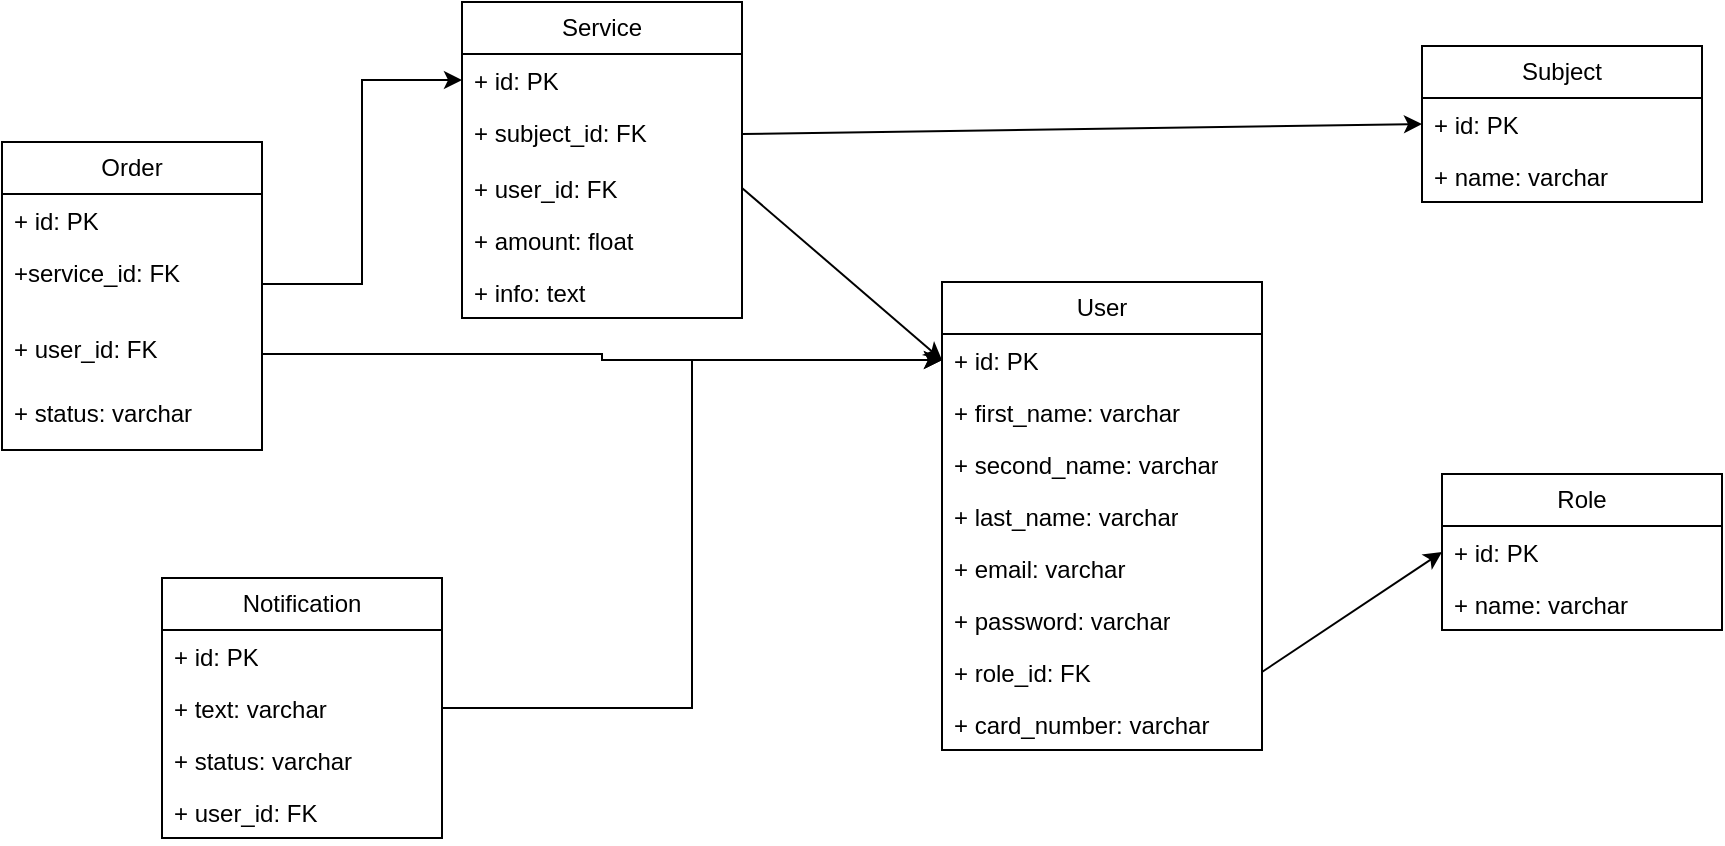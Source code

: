 <mxfile version="23.1.6" type="github">
  <diagram name="Page-1" id="9f46799a-70d6-7492-0946-bef42562c5a5">
    <mxGraphModel dx="1050" dy="653" grid="1" gridSize="10" guides="1" tooltips="1" connect="1" arrows="1" fold="1" page="1" pageScale="1" pageWidth="1100" pageHeight="850" background="none" math="0" shadow="0">
      <root>
        <mxCell id="0" />
        <mxCell id="1" parent="0" />
        <mxCell id="J2zL-8hoRd-w9b5DGGYP-1" value="Order" style="swimlane;fontStyle=0;childLayout=stackLayout;horizontal=1;startSize=26;fillColor=none;horizontalStack=0;resizeParent=1;resizeParentMax=0;resizeLast=0;collapsible=1;marginBottom=0;whiteSpace=wrap;html=1;" parent="1" vertex="1">
          <mxGeometry x="40" y="260" width="130" height="154" as="geometry" />
        </mxCell>
        <mxCell id="J2zL-8hoRd-w9b5DGGYP-2" value="+ id: PK" style="text;strokeColor=none;fillColor=none;align=left;verticalAlign=top;spacingLeft=4;spacingRight=4;overflow=hidden;rotatable=0;points=[[0,0.5],[1,0.5]];portConstraint=eastwest;whiteSpace=wrap;html=1;" parent="J2zL-8hoRd-w9b5DGGYP-1" vertex="1">
          <mxGeometry y="26" width="130" height="26" as="geometry" />
        </mxCell>
        <mxCell id="J2zL-8hoRd-w9b5DGGYP-3" value="+service_id: FK" style="text;strokeColor=none;fillColor=none;align=left;verticalAlign=top;spacingLeft=4;spacingRight=4;overflow=hidden;rotatable=0;points=[[0,0.5],[1,0.5]];portConstraint=eastwest;whiteSpace=wrap;html=1;" parent="J2zL-8hoRd-w9b5DGGYP-1" vertex="1">
          <mxGeometry y="52" width="130" height="38" as="geometry" />
        </mxCell>
        <mxCell id="J2zL-8hoRd-w9b5DGGYP-4" value="+ user_id: FK" style="text;strokeColor=none;fillColor=none;align=left;verticalAlign=top;spacingLeft=4;spacingRight=4;overflow=hidden;rotatable=0;points=[[0,0.5],[1,0.5]];portConstraint=eastwest;whiteSpace=wrap;html=1;" parent="J2zL-8hoRd-w9b5DGGYP-1" vertex="1">
          <mxGeometry y="90" width="130" height="32" as="geometry" />
        </mxCell>
        <mxCell id="J2zL-8hoRd-w9b5DGGYP-5" value="+ status: varchar" style="text;strokeColor=none;fillColor=none;align=left;verticalAlign=top;spacingLeft=4;spacingRight=4;overflow=hidden;rotatable=0;points=[[0,0.5],[1,0.5]];portConstraint=eastwest;whiteSpace=wrap;html=1;" parent="J2zL-8hoRd-w9b5DGGYP-1" vertex="1">
          <mxGeometry y="122" width="130" height="32" as="geometry" />
        </mxCell>
        <mxCell id="J2zL-8hoRd-w9b5DGGYP-6" value="Service" style="swimlane;fontStyle=0;childLayout=stackLayout;horizontal=1;startSize=26;fillColor=none;horizontalStack=0;resizeParent=1;resizeParentMax=0;resizeLast=0;collapsible=1;marginBottom=0;whiteSpace=wrap;html=1;" parent="1" vertex="1">
          <mxGeometry x="270" y="190" width="140" height="158" as="geometry" />
        </mxCell>
        <mxCell id="J2zL-8hoRd-w9b5DGGYP-7" value="+ id: PK" style="text;strokeColor=none;fillColor=none;align=left;verticalAlign=top;spacingLeft=4;spacingRight=4;overflow=hidden;rotatable=0;points=[[0,0.5],[1,0.5]];portConstraint=eastwest;whiteSpace=wrap;html=1;" parent="J2zL-8hoRd-w9b5DGGYP-6" vertex="1">
          <mxGeometry y="26" width="140" height="26" as="geometry" />
        </mxCell>
        <mxCell id="J2zL-8hoRd-w9b5DGGYP-8" value="+ subject_id: FK&lt;span style=&quot;white-space: pre;&quot;&gt;&#x9;&lt;/span&gt;" style="text;strokeColor=none;fillColor=none;align=left;verticalAlign=top;spacingLeft=4;spacingRight=4;overflow=hidden;rotatable=0;points=[[0,0.5],[1,0.5]];portConstraint=eastwest;whiteSpace=wrap;html=1;" parent="J2zL-8hoRd-w9b5DGGYP-6" vertex="1">
          <mxGeometry y="52" width="140" height="28" as="geometry" />
        </mxCell>
        <mxCell id="J2zL-8hoRd-w9b5DGGYP-9" value="+ user_id: FK" style="text;strokeColor=none;fillColor=none;align=left;verticalAlign=top;spacingLeft=4;spacingRight=4;overflow=hidden;rotatable=0;points=[[0,0.5],[1,0.5]];portConstraint=eastwest;whiteSpace=wrap;html=1;" parent="J2zL-8hoRd-w9b5DGGYP-6" vertex="1">
          <mxGeometry y="80" width="140" height="26" as="geometry" />
        </mxCell>
        <mxCell id="J2zL-8hoRd-w9b5DGGYP-11" value="+ amount: float" style="text;strokeColor=none;fillColor=none;align=left;verticalAlign=top;spacingLeft=4;spacingRight=4;overflow=hidden;rotatable=0;points=[[0,0.5],[1,0.5]];portConstraint=eastwest;whiteSpace=wrap;html=1;" parent="J2zL-8hoRd-w9b5DGGYP-6" vertex="1">
          <mxGeometry y="106" width="140" height="26" as="geometry" />
        </mxCell>
        <mxCell id="J2zL-8hoRd-w9b5DGGYP-12" value="+ info: text" style="text;strokeColor=none;fillColor=none;align=left;verticalAlign=top;spacingLeft=4;spacingRight=4;overflow=hidden;rotatable=0;points=[[0,0.5],[1,0.5]];portConstraint=eastwest;whiteSpace=wrap;html=1;" parent="J2zL-8hoRd-w9b5DGGYP-6" vertex="1">
          <mxGeometry y="132" width="140" height="26" as="geometry" />
        </mxCell>
        <mxCell id="J2zL-8hoRd-w9b5DGGYP-13" value="User" style="swimlane;fontStyle=0;childLayout=stackLayout;horizontal=1;startSize=26;fillColor=none;horizontalStack=0;resizeParent=1;resizeParentMax=0;resizeLast=0;collapsible=1;marginBottom=0;whiteSpace=wrap;html=1;" parent="1" vertex="1">
          <mxGeometry x="510" y="330" width="160" height="234" as="geometry" />
        </mxCell>
        <mxCell id="J2zL-8hoRd-w9b5DGGYP-14" value="+ id: PK" style="text;strokeColor=none;fillColor=none;align=left;verticalAlign=top;spacingLeft=4;spacingRight=4;overflow=hidden;rotatable=0;points=[[0,0.5],[1,0.5]];portConstraint=eastwest;whiteSpace=wrap;html=1;" parent="J2zL-8hoRd-w9b5DGGYP-13" vertex="1">
          <mxGeometry y="26" width="160" height="26" as="geometry" />
        </mxCell>
        <mxCell id="J2zL-8hoRd-w9b5DGGYP-15" value="+ first_name: varchar" style="text;strokeColor=none;fillColor=none;align=left;verticalAlign=top;spacingLeft=4;spacingRight=4;overflow=hidden;rotatable=0;points=[[0,0.5],[1,0.5]];portConstraint=eastwest;whiteSpace=wrap;html=1;" parent="J2zL-8hoRd-w9b5DGGYP-13" vertex="1">
          <mxGeometry y="52" width="160" height="26" as="geometry" />
        </mxCell>
        <mxCell id="J2zL-8hoRd-w9b5DGGYP-16" value="+ second_name: varchar" style="text;strokeColor=none;fillColor=none;align=left;verticalAlign=top;spacingLeft=4;spacingRight=4;overflow=hidden;rotatable=0;points=[[0,0.5],[1,0.5]];portConstraint=eastwest;whiteSpace=wrap;html=1;" parent="J2zL-8hoRd-w9b5DGGYP-13" vertex="1">
          <mxGeometry y="78" width="160" height="26" as="geometry" />
        </mxCell>
        <mxCell id="J2zL-8hoRd-w9b5DGGYP-17" value="+ last_name: varchar" style="text;strokeColor=none;fillColor=none;align=left;verticalAlign=top;spacingLeft=4;spacingRight=4;overflow=hidden;rotatable=0;points=[[0,0.5],[1,0.5]];portConstraint=eastwest;whiteSpace=wrap;html=1;" parent="J2zL-8hoRd-w9b5DGGYP-13" vertex="1">
          <mxGeometry y="104" width="160" height="26" as="geometry" />
        </mxCell>
        <mxCell id="J2zL-8hoRd-w9b5DGGYP-18" value="+ email: varchar" style="text;strokeColor=none;fillColor=none;align=left;verticalAlign=top;spacingLeft=4;spacingRight=4;overflow=hidden;rotatable=0;points=[[0,0.5],[1,0.5]];portConstraint=eastwest;whiteSpace=wrap;html=1;" parent="J2zL-8hoRd-w9b5DGGYP-13" vertex="1">
          <mxGeometry y="130" width="160" height="26" as="geometry" />
        </mxCell>
        <mxCell id="J2zL-8hoRd-w9b5DGGYP-19" value="+ password: varchar" style="text;strokeColor=none;fillColor=none;align=left;verticalAlign=top;spacingLeft=4;spacingRight=4;overflow=hidden;rotatable=0;points=[[0,0.5],[1,0.5]];portConstraint=eastwest;whiteSpace=wrap;html=1;" parent="J2zL-8hoRd-w9b5DGGYP-13" vertex="1">
          <mxGeometry y="156" width="160" height="26" as="geometry" />
        </mxCell>
        <mxCell id="J2zL-8hoRd-w9b5DGGYP-20" value="+ role_id: FK&amp;nbsp;" style="text;strokeColor=none;fillColor=none;align=left;verticalAlign=top;spacingLeft=4;spacingRight=4;overflow=hidden;rotatable=0;points=[[0,0.5],[1,0.5]];portConstraint=eastwest;whiteSpace=wrap;html=1;" parent="J2zL-8hoRd-w9b5DGGYP-13" vertex="1">
          <mxGeometry y="182" width="160" height="26" as="geometry" />
        </mxCell>
        <mxCell id="J2zL-8hoRd-w9b5DGGYP-21" value="+ card_number: varchar" style="text;strokeColor=none;fillColor=none;align=left;verticalAlign=top;spacingLeft=4;spacingRight=4;overflow=hidden;rotatable=0;points=[[0,0.5],[1,0.5]];portConstraint=eastwest;whiteSpace=wrap;html=1;" parent="J2zL-8hoRd-w9b5DGGYP-13" vertex="1">
          <mxGeometry y="208" width="160" height="26" as="geometry" />
        </mxCell>
        <mxCell id="J2zL-8hoRd-w9b5DGGYP-22" value="Subject" style="swimlane;fontStyle=0;childLayout=stackLayout;horizontal=1;startSize=26;fillColor=none;horizontalStack=0;resizeParent=1;resizeParentMax=0;resizeLast=0;collapsible=1;marginBottom=0;whiteSpace=wrap;html=1;" parent="1" vertex="1">
          <mxGeometry x="750" y="212" width="140" height="78" as="geometry" />
        </mxCell>
        <mxCell id="J2zL-8hoRd-w9b5DGGYP-23" value="+ id: PK" style="text;strokeColor=none;fillColor=none;align=left;verticalAlign=top;spacingLeft=4;spacingRight=4;overflow=hidden;rotatable=0;points=[[0,0.5],[1,0.5]];portConstraint=eastwest;whiteSpace=wrap;html=1;" parent="J2zL-8hoRd-w9b5DGGYP-22" vertex="1">
          <mxGeometry y="26" width="140" height="26" as="geometry" />
        </mxCell>
        <mxCell id="J2zL-8hoRd-w9b5DGGYP-24" value="+ name: varchar" style="text;strokeColor=none;fillColor=none;align=left;verticalAlign=top;spacingLeft=4;spacingRight=4;overflow=hidden;rotatable=0;points=[[0,0.5],[1,0.5]];portConstraint=eastwest;whiteSpace=wrap;html=1;" parent="J2zL-8hoRd-w9b5DGGYP-22" vertex="1">
          <mxGeometry y="52" width="140" height="26" as="geometry" />
        </mxCell>
        <mxCell id="J2zL-8hoRd-w9b5DGGYP-26" value="Role" style="swimlane;fontStyle=0;childLayout=stackLayout;horizontal=1;startSize=26;fillColor=none;horizontalStack=0;resizeParent=1;resizeParentMax=0;resizeLast=0;collapsible=1;marginBottom=0;whiteSpace=wrap;html=1;" parent="1" vertex="1">
          <mxGeometry x="760" y="426" width="140" height="78" as="geometry" />
        </mxCell>
        <mxCell id="J2zL-8hoRd-w9b5DGGYP-27" value="+ id: PK" style="text;strokeColor=none;fillColor=none;align=left;verticalAlign=top;spacingLeft=4;spacingRight=4;overflow=hidden;rotatable=0;points=[[0,0.5],[1,0.5]];portConstraint=eastwest;whiteSpace=wrap;html=1;" parent="J2zL-8hoRd-w9b5DGGYP-26" vertex="1">
          <mxGeometry y="26" width="140" height="26" as="geometry" />
        </mxCell>
        <mxCell id="J2zL-8hoRd-w9b5DGGYP-28" value="+ name: varchar" style="text;strokeColor=none;fillColor=none;align=left;verticalAlign=top;spacingLeft=4;spacingRight=4;overflow=hidden;rotatable=0;points=[[0,0.5],[1,0.5]];portConstraint=eastwest;whiteSpace=wrap;html=1;" parent="J2zL-8hoRd-w9b5DGGYP-26" vertex="1">
          <mxGeometry y="52" width="140" height="26" as="geometry" />
        </mxCell>
        <mxCell id="J2zL-8hoRd-w9b5DGGYP-30" value="" style="edgeStyle=orthogonalEdgeStyle;rounded=0;orthogonalLoop=1;jettySize=auto;html=1;entryX=0;entryY=0.5;entryDx=0;entryDy=0;" parent="1" source="J2zL-8hoRd-w9b5DGGYP-3" target="J2zL-8hoRd-w9b5DGGYP-7" edge="1">
          <mxGeometry relative="1" as="geometry" />
        </mxCell>
        <mxCell id="J2zL-8hoRd-w9b5DGGYP-31" value="" style="edgeStyle=orthogonalEdgeStyle;rounded=0;orthogonalLoop=1;jettySize=auto;html=1;entryX=0;entryY=0.5;entryDx=0;entryDy=0;" parent="1" source="J2zL-8hoRd-w9b5DGGYP-4" target="J2zL-8hoRd-w9b5DGGYP-14" edge="1">
          <mxGeometry relative="1" as="geometry" />
        </mxCell>
        <mxCell id="J2zL-8hoRd-w9b5DGGYP-34" value="" style="endArrow=classic;html=1;rounded=0;exitX=1;exitY=0.5;exitDx=0;exitDy=0;entryX=0;entryY=0.5;entryDx=0;entryDy=0;" parent="1" source="J2zL-8hoRd-w9b5DGGYP-8" target="J2zL-8hoRd-w9b5DGGYP-23" edge="1">
          <mxGeometry width="50" height="50" relative="1" as="geometry">
            <mxPoint x="480" y="320" as="sourcePoint" />
            <mxPoint x="530" y="270" as="targetPoint" />
          </mxGeometry>
        </mxCell>
        <mxCell id="J2zL-8hoRd-w9b5DGGYP-37" value="" style="endArrow=classic;html=1;rounded=0;exitX=1;exitY=0.5;exitDx=0;exitDy=0;entryX=0;entryY=0.5;entryDx=0;entryDy=0;" parent="1" source="J2zL-8hoRd-w9b5DGGYP-9" target="J2zL-8hoRd-w9b5DGGYP-14" edge="1">
          <mxGeometry width="50" height="50" relative="1" as="geometry">
            <mxPoint x="480" y="320" as="sourcePoint" />
            <mxPoint x="530" y="270" as="targetPoint" />
          </mxGeometry>
        </mxCell>
        <mxCell id="J2zL-8hoRd-w9b5DGGYP-38" value="" style="endArrow=classic;html=1;rounded=0;exitX=1;exitY=0.5;exitDx=0;exitDy=0;entryX=0;entryY=0.5;entryDx=0;entryDy=0;" parent="1" source="J2zL-8hoRd-w9b5DGGYP-20" target="J2zL-8hoRd-w9b5DGGYP-27" edge="1">
          <mxGeometry width="50" height="50" relative="1" as="geometry">
            <mxPoint x="650" y="320" as="sourcePoint" />
            <mxPoint x="700" y="270" as="targetPoint" />
          </mxGeometry>
        </mxCell>
        <mxCell id="YwBgKG2gOlJjTIxTToRG-1" value="Notification" style="swimlane;fontStyle=0;childLayout=stackLayout;horizontal=1;startSize=26;fillColor=none;horizontalStack=0;resizeParent=1;resizeParentMax=0;resizeLast=0;collapsible=1;marginBottom=0;whiteSpace=wrap;html=1;" vertex="1" parent="1">
          <mxGeometry x="120" y="478" width="140" height="130" as="geometry" />
        </mxCell>
        <mxCell id="YwBgKG2gOlJjTIxTToRG-2" value="+ id: PK" style="text;strokeColor=none;fillColor=none;align=left;verticalAlign=top;spacingLeft=4;spacingRight=4;overflow=hidden;rotatable=0;points=[[0,0.5],[1,0.5]];portConstraint=eastwest;whiteSpace=wrap;html=1;" vertex="1" parent="YwBgKG2gOlJjTIxTToRG-1">
          <mxGeometry y="26" width="140" height="26" as="geometry" />
        </mxCell>
        <mxCell id="YwBgKG2gOlJjTIxTToRG-3" value="+ text: varchar&amp;nbsp;" style="text;strokeColor=none;fillColor=none;align=left;verticalAlign=top;spacingLeft=4;spacingRight=4;overflow=hidden;rotatable=0;points=[[0,0.5],[1,0.5]];portConstraint=eastwest;whiteSpace=wrap;html=1;" vertex="1" parent="YwBgKG2gOlJjTIxTToRG-1">
          <mxGeometry y="52" width="140" height="26" as="geometry" />
        </mxCell>
        <mxCell id="YwBgKG2gOlJjTIxTToRG-4" value="+ status: varchar" style="text;strokeColor=none;fillColor=none;align=left;verticalAlign=top;spacingLeft=4;spacingRight=4;overflow=hidden;rotatable=0;points=[[0,0.5],[1,0.5]];portConstraint=eastwest;whiteSpace=wrap;html=1;" vertex="1" parent="YwBgKG2gOlJjTIxTToRG-1">
          <mxGeometry y="78" width="140" height="26" as="geometry" />
        </mxCell>
        <mxCell id="YwBgKG2gOlJjTIxTToRG-5" value="+ user_id: FK" style="text;strokeColor=none;fillColor=none;align=left;verticalAlign=top;spacingLeft=4;spacingRight=4;overflow=hidden;rotatable=0;points=[[0,0.5],[1,0.5]];portConstraint=eastwest;whiteSpace=wrap;html=1;" vertex="1" parent="YwBgKG2gOlJjTIxTToRG-1">
          <mxGeometry y="104" width="140" height="26" as="geometry" />
        </mxCell>
        <mxCell id="YwBgKG2gOlJjTIxTToRG-6" style="edgeStyle=orthogonalEdgeStyle;rounded=0;orthogonalLoop=1;jettySize=auto;html=1;exitX=1;exitY=0.5;exitDx=0;exitDy=0;entryX=0;entryY=0.5;entryDx=0;entryDy=0;" edge="1" parent="1" source="YwBgKG2gOlJjTIxTToRG-3" target="J2zL-8hoRd-w9b5DGGYP-14">
          <mxGeometry relative="1" as="geometry" />
        </mxCell>
      </root>
    </mxGraphModel>
  </diagram>
</mxfile>
